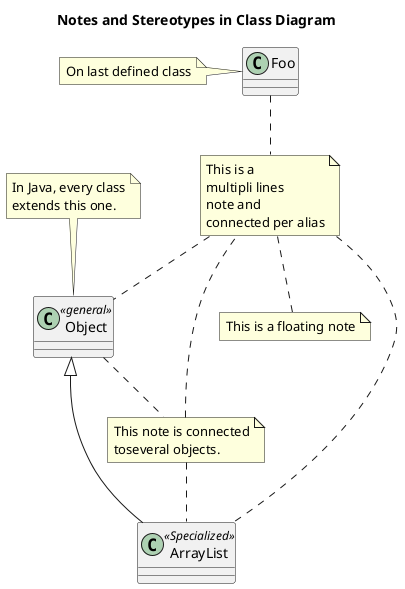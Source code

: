 @startuml

title Notes and Stereotypes in Class Diagram

class Object << general >>

Object <|-- ArrayList

ArrayList << Specialized >>

class Foo
note left: On last defined class

note top of Object : In Java, every class\nextends this one.

note "This is a floating note" as N1

note "This note is connected\ntoseveral objects." as N2

note as N3
    This is a
    multipli lines
    note and
    connected per alias
end note

Object .. N2
N2 .. ArrayList

Foo .. N3
N3 .. Object
N3 .. N1
N3 .. ArrayList

N2 .. N3

@enduml